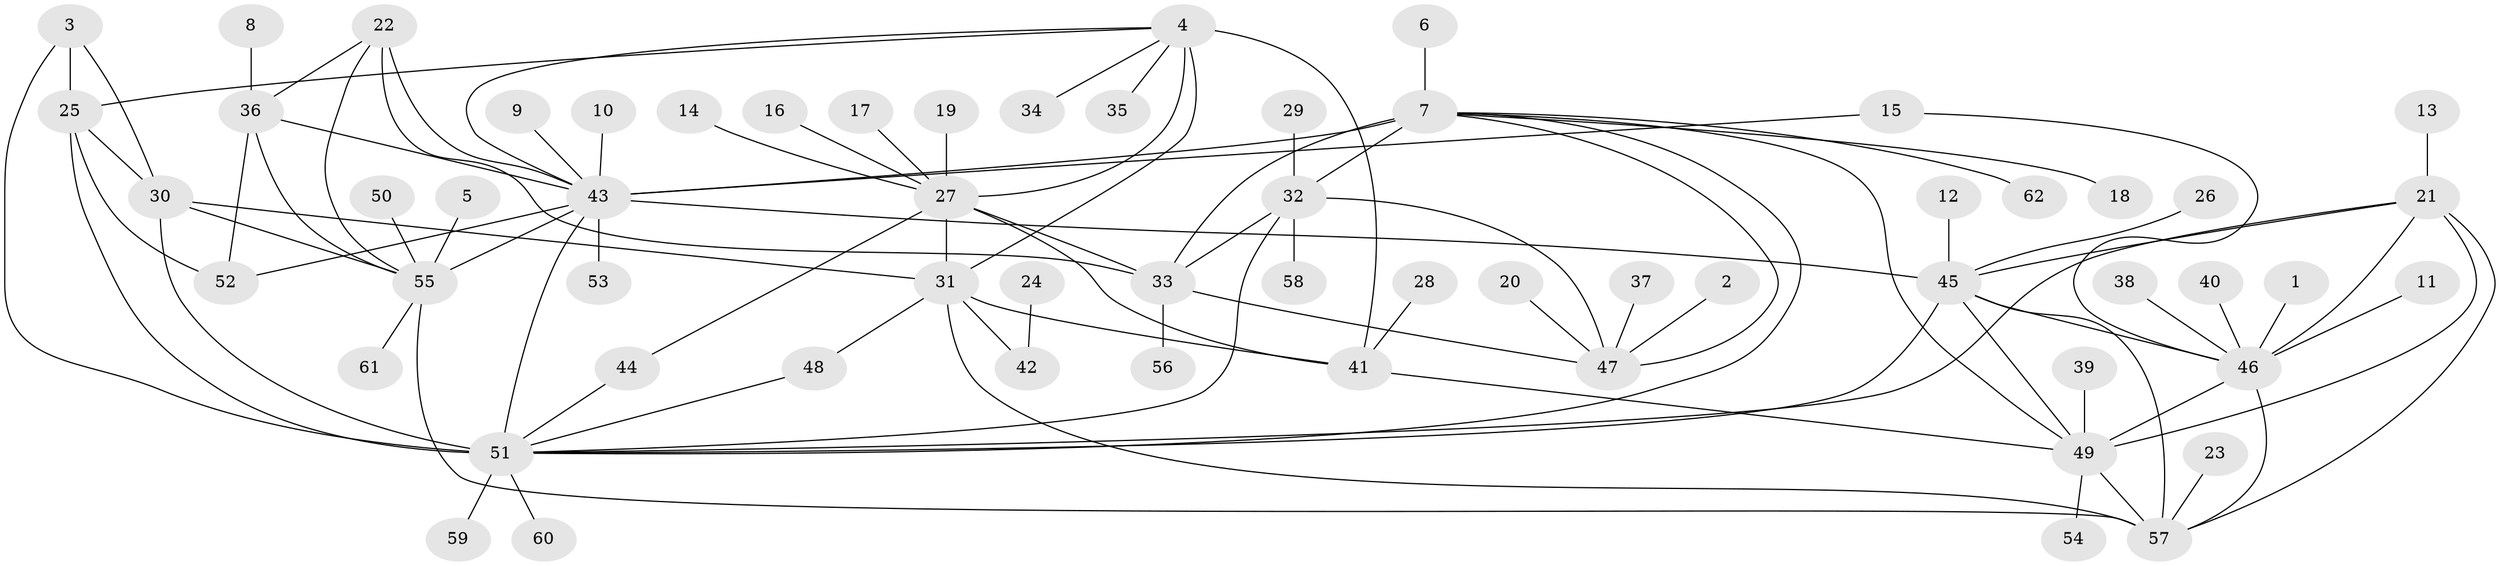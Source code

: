 // original degree distribution, {11: 0.016260162601626018, 8: 0.04878048780487805, 9: 0.016260162601626018, 6: 0.04065040650406504, 10: 0.04065040650406504, 7: 0.04878048780487805, 15: 0.008130081300813009, 12: 0.008130081300813009, 5: 0.008130081300813009, 13: 0.008130081300813009, 1: 0.5365853658536586, 4: 0.008130081300813009, 2: 0.17073170731707318, 3: 0.04065040650406504}
// Generated by graph-tools (version 1.1) at 2025/50/03/09/25 03:50:33]
// undirected, 62 vertices, 97 edges
graph export_dot {
graph [start="1"]
  node [color=gray90,style=filled];
  1;
  2;
  3;
  4;
  5;
  6;
  7;
  8;
  9;
  10;
  11;
  12;
  13;
  14;
  15;
  16;
  17;
  18;
  19;
  20;
  21;
  22;
  23;
  24;
  25;
  26;
  27;
  28;
  29;
  30;
  31;
  32;
  33;
  34;
  35;
  36;
  37;
  38;
  39;
  40;
  41;
  42;
  43;
  44;
  45;
  46;
  47;
  48;
  49;
  50;
  51;
  52;
  53;
  54;
  55;
  56;
  57;
  58;
  59;
  60;
  61;
  62;
  1 -- 46 [weight=1.0];
  2 -- 47 [weight=1.0];
  3 -- 25 [weight=2.0];
  3 -- 30 [weight=1.0];
  3 -- 51 [weight=2.0];
  4 -- 25 [weight=1.0];
  4 -- 27 [weight=3.0];
  4 -- 31 [weight=3.0];
  4 -- 34 [weight=1.0];
  4 -- 35 [weight=1.0];
  4 -- 41 [weight=3.0];
  4 -- 43 [weight=2.0];
  5 -- 55 [weight=1.0];
  6 -- 7 [weight=1.0];
  7 -- 18 [weight=1.0];
  7 -- 32 [weight=2.0];
  7 -- 33 [weight=4.0];
  7 -- 43 [weight=1.0];
  7 -- 47 [weight=2.0];
  7 -- 49 [weight=1.0];
  7 -- 51 [weight=1.0];
  7 -- 62 [weight=1.0];
  8 -- 36 [weight=1.0];
  9 -- 43 [weight=1.0];
  10 -- 43 [weight=1.0];
  11 -- 46 [weight=1.0];
  12 -- 45 [weight=1.0];
  13 -- 21 [weight=1.0];
  14 -- 27 [weight=1.0];
  15 -- 43 [weight=1.0];
  15 -- 46 [weight=1.0];
  16 -- 27 [weight=1.0];
  17 -- 27 [weight=1.0];
  19 -- 27 [weight=1.0];
  20 -- 47 [weight=1.0];
  21 -- 45 [weight=1.0];
  21 -- 46 [weight=1.0];
  21 -- 49 [weight=1.0];
  21 -- 51 [weight=1.0];
  21 -- 57 [weight=2.0];
  22 -- 33 [weight=1.0];
  22 -- 36 [weight=1.0];
  22 -- 43 [weight=3.0];
  22 -- 55 [weight=1.0];
  23 -- 57 [weight=1.0];
  24 -- 42 [weight=1.0];
  25 -- 30 [weight=2.0];
  25 -- 51 [weight=4.0];
  25 -- 52 [weight=1.0];
  26 -- 45 [weight=1.0];
  27 -- 31 [weight=1.0];
  27 -- 33 [weight=1.0];
  27 -- 41 [weight=1.0];
  27 -- 44 [weight=1.0];
  28 -- 41 [weight=1.0];
  29 -- 32 [weight=1.0];
  30 -- 31 [weight=1.0];
  30 -- 51 [weight=2.0];
  30 -- 55 [weight=1.0];
  31 -- 41 [weight=1.0];
  31 -- 42 [weight=1.0];
  31 -- 48 [weight=1.0];
  31 -- 57 [weight=1.0];
  32 -- 33 [weight=2.0];
  32 -- 47 [weight=1.0];
  32 -- 51 [weight=1.0];
  32 -- 58 [weight=1.0];
  33 -- 47 [weight=2.0];
  33 -- 56 [weight=1.0];
  36 -- 43 [weight=3.0];
  36 -- 52 [weight=1.0];
  36 -- 55 [weight=1.0];
  37 -- 47 [weight=1.0];
  38 -- 46 [weight=1.0];
  39 -- 49 [weight=1.0];
  40 -- 46 [weight=1.0];
  41 -- 49 [weight=1.0];
  43 -- 45 [weight=1.0];
  43 -- 51 [weight=1.0];
  43 -- 52 [weight=1.0];
  43 -- 53 [weight=1.0];
  43 -- 55 [weight=3.0];
  44 -- 51 [weight=1.0];
  45 -- 46 [weight=1.0];
  45 -- 49 [weight=1.0];
  45 -- 51 [weight=1.0];
  45 -- 57 [weight=2.0];
  46 -- 49 [weight=1.0];
  46 -- 57 [weight=2.0];
  48 -- 51 [weight=1.0];
  49 -- 54 [weight=1.0];
  49 -- 57 [weight=2.0];
  50 -- 55 [weight=1.0];
  51 -- 59 [weight=1.0];
  51 -- 60 [weight=1.0];
  55 -- 57 [weight=1.0];
  55 -- 61 [weight=1.0];
}
